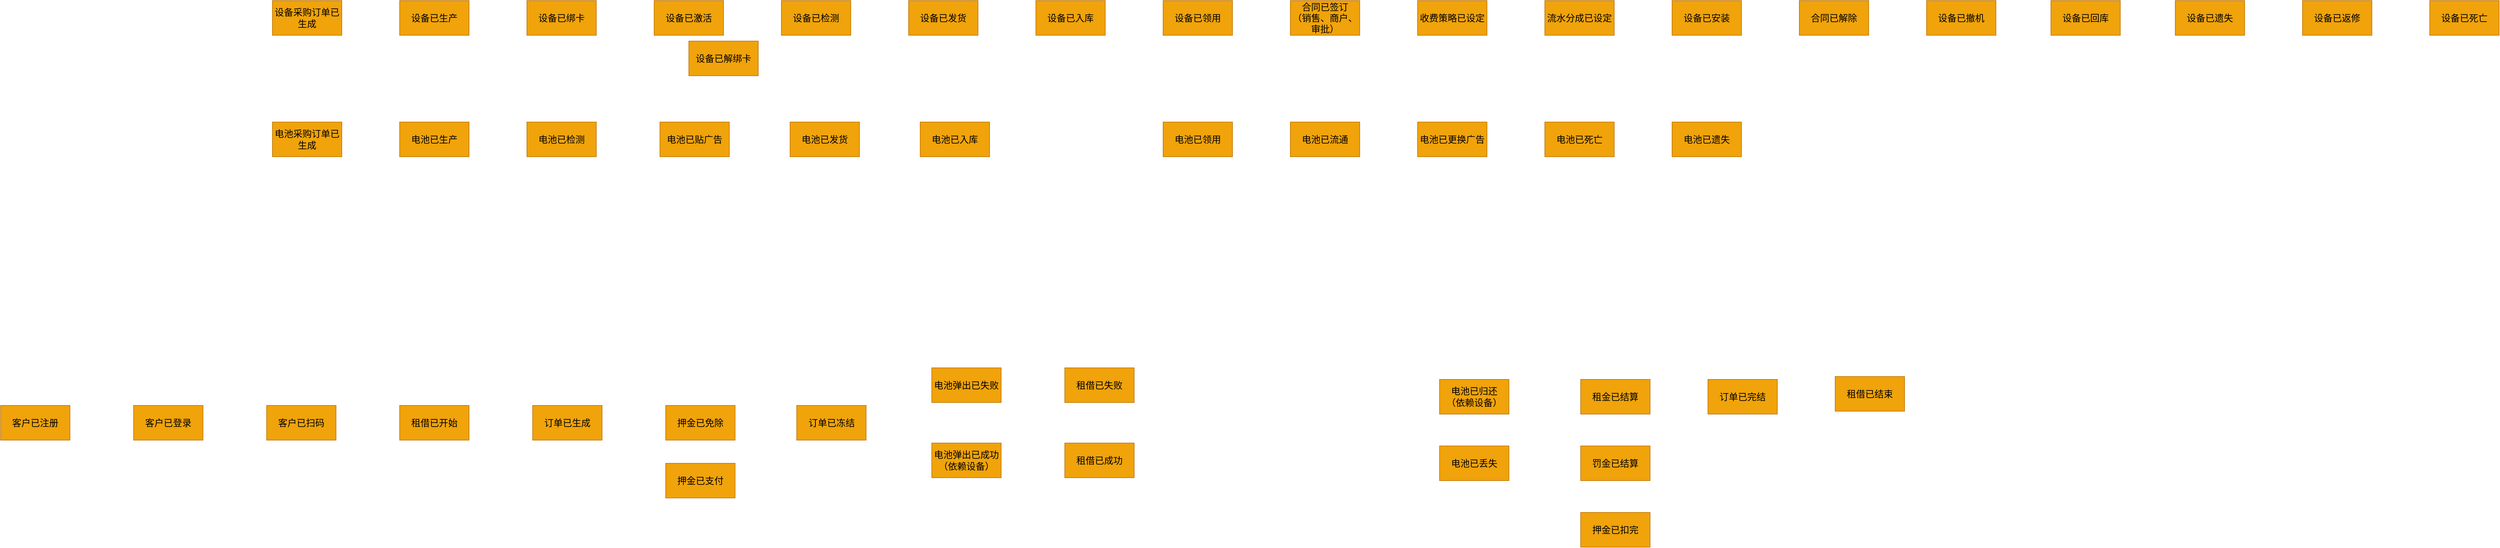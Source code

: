 <mxfile version="12.3.8" type="github" pages="1">
  <diagram id="PaWVrE_bjgCVeMJHbKoL" name="Page-1">
    <mxGraphModel dx="3050" dy="749" grid="1" gridSize="10" guides="1" tooltips="1" connect="1" arrows="1" fold="1" page="1" pageScale="1" pageWidth="827" pageHeight="1169" math="0" shadow="0">
      <root>
        <mxCell id="0"/>
        <mxCell id="1" parent="0"/>
        <mxCell id="Uv2NzFDJamYf4xEThqLQ-1" value="设备已发货" style="rounded=0;whiteSpace=wrap;html=1;fillColor=#f0a30a;strokeColor=#BD7000;fontColor=#000000;fontSize=16;" parent="1" vertex="1">
          <mxGeometry x="130" y="170" width="120" height="60" as="geometry"/>
        </mxCell>
        <mxCell id="qlIPXGJpVj5MMrCKtFdA-2" value="设备已检测" style="rounded=0;whiteSpace=wrap;html=1;strokeColor=#BD7000;fillColor=#f0a30a;fontSize=16;" parent="1" vertex="1">
          <mxGeometry x="-90" y="170" width="120" height="60" as="geometry"/>
        </mxCell>
        <mxCell id="qlIPXGJpVj5MMrCKtFdA-3" value="设备已激活" style="rounded=0;whiteSpace=wrap;html=1;strokeColor=#BD7000;fillColor=#f0a30a;fontSize=16;" parent="1" vertex="1">
          <mxGeometry x="-310" y="170" width="120" height="60" as="geometry"/>
        </mxCell>
        <mxCell id="qlIPXGJpVj5MMrCKtFdA-4" value="设备已解绑卡" style="rounded=0;whiteSpace=wrap;html=1;strokeColor=#BD7000;fillColor=#f0a30a;fontSize=16;" parent="1" vertex="1">
          <mxGeometry x="-250" y="240" width="120" height="60" as="geometry"/>
        </mxCell>
        <mxCell id="qlIPXGJpVj5MMrCKtFdA-5" value="设备已绑卡" style="rounded=0;whiteSpace=wrap;html=1;strokeColor=#BD7000;fillColor=#f0a30a;fontSize=16;" parent="1" vertex="1">
          <mxGeometry x="-530" y="170" width="120" height="60" as="geometry"/>
        </mxCell>
        <mxCell id="qlIPXGJpVj5MMrCKtFdA-6" value="设备已生产" style="rounded=0;whiteSpace=wrap;html=1;strokeColor=#BD7000;fillColor=#f0a30a;fontSize=16;" parent="1" vertex="1">
          <mxGeometry x="-750" y="170" width="120" height="60" as="geometry"/>
        </mxCell>
        <mxCell id="qlIPXGJpVj5MMrCKtFdA-7" value="设备采购订单已生成" style="rounded=0;whiteSpace=wrap;html=1;strokeColor=#BD7000;fillColor=#f0a30a;fontSize=16;" parent="1" vertex="1">
          <mxGeometry x="-970" y="170" width="120" height="60" as="geometry"/>
        </mxCell>
        <mxCell id="qlIPXGJpVj5MMrCKtFdA-8" value="电池采购订单已生成" style="rounded=0;whiteSpace=wrap;html=1;strokeColor=#BD7000;fillColor=#f0a30a;fontSize=16;" parent="1" vertex="1">
          <mxGeometry x="-970" y="380" width="120" height="60" as="geometry"/>
        </mxCell>
        <mxCell id="qlIPXGJpVj5MMrCKtFdA-9" value="电池已生产" style="rounded=0;whiteSpace=wrap;html=1;strokeColor=#BD7000;fillColor=#f0a30a;fontSize=16;" parent="1" vertex="1">
          <mxGeometry x="-750" y="380" width="120" height="60" as="geometry"/>
        </mxCell>
        <mxCell id="qlIPXGJpVj5MMrCKtFdA-10" value="电池已检测" style="rounded=0;whiteSpace=wrap;html=1;strokeColor=#BD7000;fillColor=#f0a30a;fontSize=16;" parent="1" vertex="1">
          <mxGeometry x="-530" y="380" width="120" height="60" as="geometry"/>
        </mxCell>
        <mxCell id="qlIPXGJpVj5MMrCKtFdA-11" value="电池已贴广告" style="rounded=0;whiteSpace=wrap;html=1;strokeColor=#BD7000;fillColor=#f0a30a;fontSize=16;" parent="1" vertex="1">
          <mxGeometry x="-300" y="380" width="120" height="60" as="geometry"/>
        </mxCell>
        <mxCell id="qlIPXGJpVj5MMrCKtFdA-12" value="电池已发货" style="rounded=0;whiteSpace=wrap;html=1;strokeColor=#BD7000;fillColor=#f0a30a;fontSize=16;" parent="1" vertex="1">
          <mxGeometry x="-75" y="380" width="120" height="60" as="geometry"/>
        </mxCell>
        <mxCell id="qlIPXGJpVj5MMrCKtFdA-13" value="设备已入库" style="rounded=0;whiteSpace=wrap;html=1;fillColor=#f0a30a;strokeColor=#BD7000;fontColor=#000000;fontSize=16;" parent="1" vertex="1">
          <mxGeometry x="350" y="170" width="120" height="60" as="geometry"/>
        </mxCell>
        <mxCell id="qlIPXGJpVj5MMrCKtFdA-14" value="电池已入库" style="rounded=0;whiteSpace=wrap;html=1;fillColor=#f0a30a;strokeColor=#BD7000;fontColor=#000000;fontSize=16;" parent="1" vertex="1">
          <mxGeometry x="150" y="380" width="120" height="60" as="geometry"/>
        </mxCell>
        <mxCell id="qlIPXGJpVj5MMrCKtFdA-15" value="设备已领用" style="rounded=0;whiteSpace=wrap;html=1;fillColor=#f0a30a;strokeColor=#BD7000;fontColor=#000000;fontSize=16;" parent="1" vertex="1">
          <mxGeometry x="570" y="170" width="120" height="60" as="geometry"/>
        </mxCell>
        <mxCell id="qlIPXGJpVj5MMrCKtFdA-16" value="电池已领用" style="rounded=0;whiteSpace=wrap;html=1;fillColor=#f0a30a;strokeColor=#BD7000;fontColor=#000000;fontSize=16;" parent="1" vertex="1">
          <mxGeometry x="570" y="380" width="120" height="60" as="geometry"/>
        </mxCell>
        <mxCell id="qlIPXGJpVj5MMrCKtFdA-17" value="合同已签订&lt;br&gt;（销售、商户、审批）" style="rounded=0;whiteSpace=wrap;html=1;fillColor=#f0a30a;strokeColor=#BD7000;fontColor=#000000;fontSize=16;" parent="1" vertex="1">
          <mxGeometry x="790" y="170" width="120" height="60" as="geometry"/>
        </mxCell>
        <mxCell id="qlIPXGJpVj5MMrCKtFdA-18" value="电池已流通" style="rounded=0;whiteSpace=wrap;html=1;fillColor=#f0a30a;strokeColor=#BD7000;fontColor=#000000;fontSize=16;" parent="1" vertex="1">
          <mxGeometry x="790" y="380" width="120" height="60" as="geometry"/>
        </mxCell>
        <mxCell id="qlIPXGJpVj5MMrCKtFdA-19" value="电池已死亡" style="rounded=0;whiteSpace=wrap;html=1;fillColor=#f0a30a;strokeColor=#BD7000;fontColor=#000000;fontSize=16;" parent="1" vertex="1">
          <mxGeometry x="1230" y="380" width="120" height="60" as="geometry"/>
        </mxCell>
        <mxCell id="qlIPXGJpVj5MMrCKtFdA-20" value="电池已遗失" style="rounded=0;whiteSpace=wrap;html=1;fillColor=#f0a30a;strokeColor=#BD7000;fontColor=#000000;fontSize=16;" parent="1" vertex="1">
          <mxGeometry x="1450" y="380" width="120" height="60" as="geometry"/>
        </mxCell>
        <mxCell id="qlIPXGJpVj5MMrCKtFdA-21" value="收费策略已设定" style="rounded=0;whiteSpace=wrap;html=1;fillColor=#f0a30a;strokeColor=#BD7000;fontColor=#000000;fontSize=16;" parent="1" vertex="1">
          <mxGeometry x="1010" y="170" width="120" height="60" as="geometry"/>
        </mxCell>
        <mxCell id="qlIPXGJpVj5MMrCKtFdA-22" value="流水分成已设定" style="rounded=0;whiteSpace=wrap;html=1;fillColor=#f0a30a;strokeColor=#BD7000;fontColor=#000000;fontSize=16;" parent="1" vertex="1">
          <mxGeometry x="1230" y="170" width="120" height="60" as="geometry"/>
        </mxCell>
        <mxCell id="qlIPXGJpVj5MMrCKtFdA-23" value="合同已解除" style="rounded=0;whiteSpace=wrap;html=1;fillColor=#f0a30a;strokeColor=#BD7000;fontColor=#000000;fontSize=16;" parent="1" vertex="1">
          <mxGeometry x="1670" y="170" width="120" height="60" as="geometry"/>
        </mxCell>
        <mxCell id="qlIPXGJpVj5MMrCKtFdA-24" value="设备已撤机" style="rounded=0;whiteSpace=wrap;html=1;fillColor=#f0a30a;strokeColor=#BD7000;fontColor=#000000;fontSize=16;" parent="1" vertex="1">
          <mxGeometry x="1890" y="170" width="120" height="60" as="geometry"/>
        </mxCell>
        <mxCell id="qlIPXGJpVj5MMrCKtFdA-25" value="设备已遗失" style="rounded=0;whiteSpace=wrap;html=1;fillColor=#f0a30a;strokeColor=#BD7000;fontColor=#000000;fontSize=16;" parent="1" vertex="1">
          <mxGeometry x="2320" y="170" width="120" height="60" as="geometry"/>
        </mxCell>
        <mxCell id="qlIPXGJpVj5MMrCKtFdA-26" value="设备已返修" style="rounded=0;whiteSpace=wrap;html=1;fillColor=#f0a30a;strokeColor=#BD7000;fontColor=#000000;fontSize=16;" parent="1" vertex="1">
          <mxGeometry x="2540" y="170" width="120" height="60" as="geometry"/>
        </mxCell>
        <mxCell id="qlIPXGJpVj5MMrCKtFdA-27" value="设备已死亡" style="rounded=0;whiteSpace=wrap;html=1;fillColor=#f0a30a;strokeColor=#BD7000;fontColor=#000000;fontSize=16;" parent="1" vertex="1">
          <mxGeometry x="2760" y="170" width="120" height="60" as="geometry"/>
        </mxCell>
        <mxCell id="qlIPXGJpVj5MMrCKtFdA-28" value="设备已安装" style="rounded=0;whiteSpace=wrap;html=1;fillColor=#f0a30a;strokeColor=#BD7000;fontColor=#000000;fontSize=16;" parent="1" vertex="1">
          <mxGeometry x="1450" y="170" width="120" height="60" as="geometry"/>
        </mxCell>
        <mxCell id="qlIPXGJpVj5MMrCKtFdA-29" value="设备已回库" style="rounded=0;whiteSpace=wrap;html=1;fillColor=#f0a30a;strokeColor=#BD7000;fontColor=#000000;fontSize=16;" parent="1" vertex="1">
          <mxGeometry x="2105" y="170" width="120" height="60" as="geometry"/>
        </mxCell>
        <mxCell id="qlIPXGJpVj5MMrCKtFdA-30" value="客户已注册" style="rounded=0;whiteSpace=wrap;html=1;strokeColor=#BD7000;fillColor=#f0a30a;fontSize=16;" parent="1" vertex="1">
          <mxGeometry x="-1440" y="870" width="120" height="60" as="geometry"/>
        </mxCell>
        <mxCell id="qlIPXGJpVj5MMrCKtFdA-31" value="客户已扫码" style="rounded=0;whiteSpace=wrap;html=1;strokeColor=#BD7000;fillColor=#f0a30a;fontSize=16;" parent="1" vertex="1">
          <mxGeometry x="-980" y="870" width="120" height="60" as="geometry"/>
        </mxCell>
        <mxCell id="qlIPXGJpVj5MMrCKtFdA-33" value="押金已支付" style="rounded=0;whiteSpace=wrap;html=1;strokeColor=#BD7000;fillColor=#f0a30a;fontSize=16;" parent="1" vertex="1">
          <mxGeometry x="-290" y="970" width="120" height="60" as="geometry"/>
        </mxCell>
        <mxCell id="qlIPXGJpVj5MMrCKtFdA-34" value="电池弹出已成功&lt;br&gt;（依赖设备）" style="rounded=0;whiteSpace=wrap;html=1;strokeColor=#BD7000;fillColor=#f0a30a;fontSize=16;" parent="1" vertex="1">
          <mxGeometry x="170" y="935" width="120" height="60" as="geometry"/>
        </mxCell>
        <mxCell id="qlIPXGJpVj5MMrCKtFdA-35" value="电池已归还&lt;br&gt;（依赖设备）" style="rounded=0;whiteSpace=wrap;html=1;strokeColor=#BD7000;fillColor=#f0a30a;fontSize=16;" parent="1" vertex="1">
          <mxGeometry x="1048" y="825" width="120" height="60" as="geometry"/>
        </mxCell>
        <mxCell id="qlIPXGJpVj5MMrCKtFdA-36" value="订单已生成" style="rounded=0;whiteSpace=wrap;html=1;strokeColor=#BD7000;fillColor=#f0a30a;fontSize=16;" parent="1" vertex="1">
          <mxGeometry x="-520" y="870" width="120" height="60" as="geometry"/>
        </mxCell>
        <mxCell id="qlIPXGJpVj5MMrCKtFdA-37" value="租金已结算" style="rounded=0;whiteSpace=wrap;html=1;strokeColor=#BD7000;fillColor=#f0a30a;fontSize=16;" parent="1" vertex="1">
          <mxGeometry x="1292" y="825" width="120" height="60" as="geometry"/>
        </mxCell>
        <mxCell id="qlIPXGJpVj5MMrCKtFdA-38" value="订单已完结" style="rounded=0;whiteSpace=wrap;html=1;strokeColor=#BD7000;fillColor=#f0a30a;fontSize=16;" parent="1" vertex="1">
          <mxGeometry x="1512" y="825" width="120" height="60" as="geometry"/>
        </mxCell>
        <mxCell id="qlIPXGJpVj5MMrCKtFdA-39" value="电池已更换广告" style="rounded=0;whiteSpace=wrap;html=1;fillColor=#f0a30a;strokeColor=#BD7000;fontColor=#000000;fontSize=16;" parent="1" vertex="1">
          <mxGeometry x="1010" y="380" width="120" height="60" as="geometry"/>
        </mxCell>
        <mxCell id="jIkyvSVbxXbPpyPXH2d0-1" value="押金已免除" style="rounded=0;whiteSpace=wrap;html=1;strokeColor=#BD7000;fillColor=#f0a30a;fontSize=16;" parent="1" vertex="1">
          <mxGeometry x="-290" y="870" width="120" height="60" as="geometry"/>
        </mxCell>
        <mxCell id="jIkyvSVbxXbPpyPXH2d0-2" value="电池弹出已失败" style="rounded=0;whiteSpace=wrap;html=1;strokeColor=#BD7000;fillColor=#f0a30a;fontSize=16;" parent="1" vertex="1">
          <mxGeometry x="170" y="805" width="120" height="60" as="geometry"/>
        </mxCell>
        <mxCell id="jIkyvSVbxXbPpyPXH2d0-3" value="租借已成功" style="rounded=0;whiteSpace=wrap;html=1;strokeColor=#BD7000;fillColor=#f0a30a;fontSize=16;" parent="1" vertex="1">
          <mxGeometry x="400" y="935" width="120" height="60" as="geometry"/>
        </mxCell>
        <mxCell id="jIkyvSVbxXbPpyPXH2d0-4" value="订单已冻结" style="rounded=0;whiteSpace=wrap;html=1;strokeColor=#BD7000;fillColor=#f0a30a;fontSize=16;" parent="1" vertex="1">
          <mxGeometry x="-63.5" y="870" width="120" height="60" as="geometry"/>
        </mxCell>
        <mxCell id="jIkyvSVbxXbPpyPXH2d0-5" value="客户已登录" style="rounded=0;whiteSpace=wrap;html=1;strokeColor=#BD7000;fillColor=#f0a30a;fontSize=16;" parent="1" vertex="1">
          <mxGeometry x="-1210" y="870" width="120" height="60" as="geometry"/>
        </mxCell>
        <mxCell id="jIkyvSVbxXbPpyPXH2d0-6" value="租借已开始" style="rounded=0;whiteSpace=wrap;html=1;strokeColor=#BD7000;fillColor=#f0a30a;fontSize=16;" parent="1" vertex="1">
          <mxGeometry x="-750" y="870" width="120" height="60" as="geometry"/>
        </mxCell>
        <mxCell id="jIkyvSVbxXbPpyPXH2d0-7" value="租借已结束" style="rounded=0;whiteSpace=wrap;html=1;strokeColor=#BD7000;fillColor=#f0a30a;fontSize=16;" parent="1" vertex="1">
          <mxGeometry x="1732" y="820" width="120" height="60" as="geometry"/>
        </mxCell>
        <mxCell id="jIkyvSVbxXbPpyPXH2d0-8" value="租借已失败" style="rounded=0;whiteSpace=wrap;html=1;strokeColor=#BD7000;fillColor=#f0a30a;fontSize=16;" parent="1" vertex="1">
          <mxGeometry x="400" y="805" width="120" height="60" as="geometry"/>
        </mxCell>
        <mxCell id="jIkyvSVbxXbPpyPXH2d0-9" value="电池已丢失" style="rounded=0;whiteSpace=wrap;html=1;strokeColor=#BD7000;fillColor=#f0a30a;fontSize=16;" parent="1" vertex="1">
          <mxGeometry x="1048" y="940" width="120" height="60" as="geometry"/>
        </mxCell>
        <mxCell id="jIkyvSVbxXbPpyPXH2d0-10" value="罚金已结算" style="rounded=0;whiteSpace=wrap;html=1;strokeColor=#BD7000;fillColor=#f0a30a;fontSize=16;" parent="1" vertex="1">
          <mxGeometry x="1292" y="940" width="120" height="60" as="geometry"/>
        </mxCell>
        <mxCell id="t114s9SIJll-Zf4ueO5M-1" value="押金已扣完" style="rounded=0;whiteSpace=wrap;html=1;strokeColor=#BD7000;fillColor=#f0a30a;fontSize=16;" vertex="1" parent="1">
          <mxGeometry x="1292" y="1055" width="120" height="60" as="geometry"/>
        </mxCell>
      </root>
    </mxGraphModel>
  </diagram>
</mxfile>
